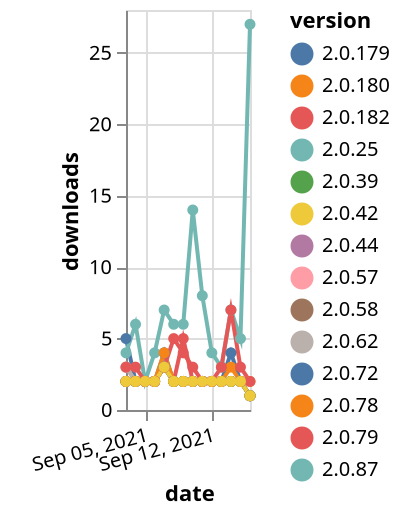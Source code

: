 {"$schema": "https://vega.github.io/schema/vega-lite/v5.json", "description": "A simple bar chart with embedded data.", "data": {"values": [{"date": "2021-09-03", "total": 640, "delta": 5, "version": "2.0.179"}, {"date": "2021-09-04", "total": 642, "delta": 2, "version": "2.0.179"}, {"date": "2021-09-05", "total": 644, "delta": 2, "version": "2.0.179"}, {"date": "2021-09-06", "total": 646, "delta": 2, "version": "2.0.179"}, {"date": "2021-09-07", "total": 650, "delta": 4, "version": "2.0.179"}, {"date": "2021-09-08", "total": 652, "delta": 2, "version": "2.0.179"}, {"date": "2021-09-09", "total": 654, "delta": 2, "version": "2.0.179"}, {"date": "2021-09-10", "total": 656, "delta": 2, "version": "2.0.179"}, {"date": "2021-09-11", "total": 658, "delta": 2, "version": "2.0.179"}, {"date": "2021-09-12", "total": 660, "delta": 2, "version": "2.0.179"}, {"date": "2021-09-13", "total": 662, "delta": 2, "version": "2.0.179"}, {"date": "2021-09-14", "total": 666, "delta": 4, "version": "2.0.179"}, {"date": "2021-09-15", "total": 668, "delta": 2, "version": "2.0.179"}, {"date": "2021-09-16", "total": 669, "delta": 1, "version": "2.0.179"}, {"date": "2021-09-03", "total": 3673, "delta": 2, "version": "2.0.72"}, {"date": "2021-09-04", "total": 3675, "delta": 2, "version": "2.0.72"}, {"date": "2021-09-05", "total": 3677, "delta": 2, "version": "2.0.72"}, {"date": "2021-09-06", "total": 3679, "delta": 2, "version": "2.0.72"}, {"date": "2021-09-07", "total": 3682, "delta": 3, "version": "2.0.72"}, {"date": "2021-09-08", "total": 3684, "delta": 2, "version": "2.0.72"}, {"date": "2021-09-09", "total": 3686, "delta": 2, "version": "2.0.72"}, {"date": "2021-09-10", "total": 3688, "delta": 2, "version": "2.0.72"}, {"date": "2021-09-11", "total": 3690, "delta": 2, "version": "2.0.72"}, {"date": "2021-09-12", "total": 3692, "delta": 2, "version": "2.0.72"}, {"date": "2021-09-13", "total": 3694, "delta": 2, "version": "2.0.72"}, {"date": "2021-09-14", "total": 3696, "delta": 2, "version": "2.0.72"}, {"date": "2021-09-15", "total": 3698, "delta": 2, "version": "2.0.72"}, {"date": "2021-09-16", "total": 3699, "delta": 1, "version": "2.0.72"}, {"date": "2021-09-03", "total": 3921, "delta": 2, "version": "2.0.79"}, {"date": "2021-09-04", "total": 3923, "delta": 2, "version": "2.0.79"}, {"date": "2021-09-05", "total": 3925, "delta": 2, "version": "2.0.79"}, {"date": "2021-09-06", "total": 3927, "delta": 2, "version": "2.0.79"}, {"date": "2021-09-07", "total": 3930, "delta": 3, "version": "2.0.79"}, {"date": "2021-09-08", "total": 3932, "delta": 2, "version": "2.0.79"}, {"date": "2021-09-09", "total": 3937, "delta": 5, "version": "2.0.79"}, {"date": "2021-09-10", "total": 3939, "delta": 2, "version": "2.0.79"}, {"date": "2021-09-11", "total": 3941, "delta": 2, "version": "2.0.79"}, {"date": "2021-09-12", "total": 3943, "delta": 2, "version": "2.0.79"}, {"date": "2021-09-13", "total": 3945, "delta": 2, "version": "2.0.79"}, {"date": "2021-09-14", "total": 3947, "delta": 2, "version": "2.0.79"}, {"date": "2021-09-15", "total": 3949, "delta": 2, "version": "2.0.79"}, {"date": "2021-09-16", "total": 3950, "delta": 1, "version": "2.0.79"}, {"date": "2021-09-03", "total": 3508, "delta": 2, "version": "2.0.25"}, {"date": "2021-09-04", "total": 3510, "delta": 2, "version": "2.0.25"}, {"date": "2021-09-05", "total": 3512, "delta": 2, "version": "2.0.25"}, {"date": "2021-09-06", "total": 3514, "delta": 2, "version": "2.0.25"}, {"date": "2021-09-07", "total": 3517, "delta": 3, "version": "2.0.25"}, {"date": "2021-09-08", "total": 3519, "delta": 2, "version": "2.0.25"}, {"date": "2021-09-09", "total": 3521, "delta": 2, "version": "2.0.25"}, {"date": "2021-09-10", "total": 3523, "delta": 2, "version": "2.0.25"}, {"date": "2021-09-11", "total": 3525, "delta": 2, "version": "2.0.25"}, {"date": "2021-09-12", "total": 3527, "delta": 2, "version": "2.0.25"}, {"date": "2021-09-13", "total": 3529, "delta": 2, "version": "2.0.25"}, {"date": "2021-09-14", "total": 3531, "delta": 2, "version": "2.0.25"}, {"date": "2021-09-15", "total": 3533, "delta": 2, "version": "2.0.25"}, {"date": "2021-09-16", "total": 3534, "delta": 1, "version": "2.0.25"}, {"date": "2021-09-03", "total": 3720, "delta": 2, "version": "2.0.44"}, {"date": "2021-09-04", "total": 3722, "delta": 2, "version": "2.0.44"}, {"date": "2021-09-05", "total": 3724, "delta": 2, "version": "2.0.44"}, {"date": "2021-09-06", "total": 3726, "delta": 2, "version": "2.0.44"}, {"date": "2021-09-07", "total": 3729, "delta": 3, "version": "2.0.44"}, {"date": "2021-09-08", "total": 3731, "delta": 2, "version": "2.0.44"}, {"date": "2021-09-09", "total": 3733, "delta": 2, "version": "2.0.44"}, {"date": "2021-09-10", "total": 3735, "delta": 2, "version": "2.0.44"}, {"date": "2021-09-11", "total": 3737, "delta": 2, "version": "2.0.44"}, {"date": "2021-09-12", "total": 3739, "delta": 2, "version": "2.0.44"}, {"date": "2021-09-13", "total": 3741, "delta": 2, "version": "2.0.44"}, {"date": "2021-09-14", "total": 3743, "delta": 2, "version": "2.0.44"}, {"date": "2021-09-15", "total": 3745, "delta": 2, "version": "2.0.44"}, {"date": "2021-09-16", "total": 3746, "delta": 1, "version": "2.0.44"}, {"date": "2021-09-03", "total": 30223, "delta": 4, "version": "2.0.87"}, {"date": "2021-09-04", "total": 30229, "delta": 6, "version": "2.0.87"}, {"date": "2021-09-05", "total": 30231, "delta": 2, "version": "2.0.87"}, {"date": "2021-09-06", "total": 30235, "delta": 4, "version": "2.0.87"}, {"date": "2021-09-07", "total": 30242, "delta": 7, "version": "2.0.87"}, {"date": "2021-09-08", "total": 30248, "delta": 6, "version": "2.0.87"}, {"date": "2021-09-09", "total": 30254, "delta": 6, "version": "2.0.87"}, {"date": "2021-09-10", "total": 30268, "delta": 14, "version": "2.0.87"}, {"date": "2021-09-11", "total": 30276, "delta": 8, "version": "2.0.87"}, {"date": "2021-09-12", "total": 30280, "delta": 4, "version": "2.0.87"}, {"date": "2021-09-13", "total": 30283, "delta": 3, "version": "2.0.87"}, {"date": "2021-09-14", "total": 30290, "delta": 7, "version": "2.0.87"}, {"date": "2021-09-15", "total": 30295, "delta": 5, "version": "2.0.87"}, {"date": "2021-09-16", "total": 30322, "delta": 27, "version": "2.0.87"}, {"date": "2021-09-03", "total": 2852, "delta": 2, "version": "2.0.58"}, {"date": "2021-09-04", "total": 2854, "delta": 2, "version": "2.0.58"}, {"date": "2021-09-05", "total": 2856, "delta": 2, "version": "2.0.58"}, {"date": "2021-09-06", "total": 2858, "delta": 2, "version": "2.0.58"}, {"date": "2021-09-07", "total": 2861, "delta": 3, "version": "2.0.58"}, {"date": "2021-09-08", "total": 2863, "delta": 2, "version": "2.0.58"}, {"date": "2021-09-09", "total": 2865, "delta": 2, "version": "2.0.58"}, {"date": "2021-09-10", "total": 2867, "delta": 2, "version": "2.0.58"}, {"date": "2021-09-11", "total": 2869, "delta": 2, "version": "2.0.58"}, {"date": "2021-09-12", "total": 2871, "delta": 2, "version": "2.0.58"}, {"date": "2021-09-13", "total": 2873, "delta": 2, "version": "2.0.58"}, {"date": "2021-09-14", "total": 2875, "delta": 2, "version": "2.0.58"}, {"date": "2021-09-15", "total": 2877, "delta": 2, "version": "2.0.58"}, {"date": "2021-09-16", "total": 2878, "delta": 1, "version": "2.0.58"}, {"date": "2021-09-03", "total": 2768, "delta": 3, "version": "2.0.57"}, {"date": "2021-09-04", "total": 2770, "delta": 2, "version": "2.0.57"}, {"date": "2021-09-05", "total": 2772, "delta": 2, "version": "2.0.57"}, {"date": "2021-09-06", "total": 2774, "delta": 2, "version": "2.0.57"}, {"date": "2021-09-07", "total": 2777, "delta": 3, "version": "2.0.57"}, {"date": "2021-09-08", "total": 2779, "delta": 2, "version": "2.0.57"}, {"date": "2021-09-09", "total": 2781, "delta": 2, "version": "2.0.57"}, {"date": "2021-09-10", "total": 2783, "delta": 2, "version": "2.0.57"}, {"date": "2021-09-11", "total": 2785, "delta": 2, "version": "2.0.57"}, {"date": "2021-09-12", "total": 2787, "delta": 2, "version": "2.0.57"}, {"date": "2021-09-13", "total": 2789, "delta": 2, "version": "2.0.57"}, {"date": "2021-09-14", "total": 2791, "delta": 2, "version": "2.0.57"}, {"date": "2021-09-15", "total": 2793, "delta": 2, "version": "2.0.57"}, {"date": "2021-09-16", "total": 2794, "delta": 1, "version": "2.0.57"}, {"date": "2021-09-03", "total": 3861, "delta": 3, "version": "2.0.62"}, {"date": "2021-09-04", "total": 3863, "delta": 2, "version": "2.0.62"}, {"date": "2021-09-05", "total": 3865, "delta": 2, "version": "2.0.62"}, {"date": "2021-09-06", "total": 3867, "delta": 2, "version": "2.0.62"}, {"date": "2021-09-07", "total": 3870, "delta": 3, "version": "2.0.62"}, {"date": "2021-09-08", "total": 3872, "delta": 2, "version": "2.0.62"}, {"date": "2021-09-09", "total": 3874, "delta": 2, "version": "2.0.62"}, {"date": "2021-09-10", "total": 3876, "delta": 2, "version": "2.0.62"}, {"date": "2021-09-11", "total": 3878, "delta": 2, "version": "2.0.62"}, {"date": "2021-09-12", "total": 3880, "delta": 2, "version": "2.0.62"}, {"date": "2021-09-13", "total": 3882, "delta": 2, "version": "2.0.62"}, {"date": "2021-09-14", "total": 3884, "delta": 2, "version": "2.0.62"}, {"date": "2021-09-15", "total": 3886, "delta": 2, "version": "2.0.62"}, {"date": "2021-09-16", "total": 3887, "delta": 1, "version": "2.0.62"}, {"date": "2021-09-03", "total": 2696, "delta": 2, "version": "2.0.78"}, {"date": "2021-09-04", "total": 2698, "delta": 2, "version": "2.0.78"}, {"date": "2021-09-05", "total": 2700, "delta": 2, "version": "2.0.78"}, {"date": "2021-09-06", "total": 2702, "delta": 2, "version": "2.0.78"}, {"date": "2021-09-07", "total": 2705, "delta": 3, "version": "2.0.78"}, {"date": "2021-09-08", "total": 2707, "delta": 2, "version": "2.0.78"}, {"date": "2021-09-09", "total": 2709, "delta": 2, "version": "2.0.78"}, {"date": "2021-09-10", "total": 2711, "delta": 2, "version": "2.0.78"}, {"date": "2021-09-11", "total": 2713, "delta": 2, "version": "2.0.78"}, {"date": "2021-09-12", "total": 2715, "delta": 2, "version": "2.0.78"}, {"date": "2021-09-13", "total": 2717, "delta": 2, "version": "2.0.78"}, {"date": "2021-09-14", "total": 2719, "delta": 2, "version": "2.0.78"}, {"date": "2021-09-15", "total": 2721, "delta": 2, "version": "2.0.78"}, {"date": "2021-09-16", "total": 2722, "delta": 1, "version": "2.0.78"}, {"date": "2021-09-03", "total": 2785, "delta": 2, "version": "2.0.39"}, {"date": "2021-09-04", "total": 2787, "delta": 2, "version": "2.0.39"}, {"date": "2021-09-05", "total": 2789, "delta": 2, "version": "2.0.39"}, {"date": "2021-09-06", "total": 2791, "delta": 2, "version": "2.0.39"}, {"date": "2021-09-07", "total": 2794, "delta": 3, "version": "2.0.39"}, {"date": "2021-09-08", "total": 2796, "delta": 2, "version": "2.0.39"}, {"date": "2021-09-09", "total": 2798, "delta": 2, "version": "2.0.39"}, {"date": "2021-09-10", "total": 2800, "delta": 2, "version": "2.0.39"}, {"date": "2021-09-11", "total": 2802, "delta": 2, "version": "2.0.39"}, {"date": "2021-09-12", "total": 2804, "delta": 2, "version": "2.0.39"}, {"date": "2021-09-13", "total": 2806, "delta": 2, "version": "2.0.39"}, {"date": "2021-09-14", "total": 2808, "delta": 2, "version": "2.0.39"}, {"date": "2021-09-15", "total": 2810, "delta": 2, "version": "2.0.39"}, {"date": "2021-09-16", "total": 2811, "delta": 1, "version": "2.0.39"}, {"date": "2021-09-03", "total": 457, "delta": 2, "version": "2.0.180"}, {"date": "2021-09-04", "total": 459, "delta": 2, "version": "2.0.180"}, {"date": "2021-09-05", "total": 461, "delta": 2, "version": "2.0.180"}, {"date": "2021-09-06", "total": 463, "delta": 2, "version": "2.0.180"}, {"date": "2021-09-07", "total": 467, "delta": 4, "version": "2.0.180"}, {"date": "2021-09-08", "total": 469, "delta": 2, "version": "2.0.180"}, {"date": "2021-09-09", "total": 471, "delta": 2, "version": "2.0.180"}, {"date": "2021-09-10", "total": 473, "delta": 2, "version": "2.0.180"}, {"date": "2021-09-11", "total": 475, "delta": 2, "version": "2.0.180"}, {"date": "2021-09-12", "total": 477, "delta": 2, "version": "2.0.180"}, {"date": "2021-09-13", "total": 479, "delta": 2, "version": "2.0.180"}, {"date": "2021-09-14", "total": 482, "delta": 3, "version": "2.0.180"}, {"date": "2021-09-15", "total": 484, "delta": 2, "version": "2.0.180"}, {"date": "2021-09-16", "total": 486, "delta": 2, "version": "2.0.180"}, {"date": "2021-09-03", "total": 415, "delta": 3, "version": "2.0.182"}, {"date": "2021-09-04", "total": 418, "delta": 3, "version": "2.0.182"}, {"date": "2021-09-05", "total": 420, "delta": 2, "version": "2.0.182"}, {"date": "2021-09-06", "total": 422, "delta": 2, "version": "2.0.182"}, {"date": "2021-09-07", "total": 425, "delta": 3, "version": "2.0.182"}, {"date": "2021-09-08", "total": 430, "delta": 5, "version": "2.0.182"}, {"date": "2021-09-09", "total": 434, "delta": 4, "version": "2.0.182"}, {"date": "2021-09-10", "total": 437, "delta": 3, "version": "2.0.182"}, {"date": "2021-09-11", "total": 439, "delta": 2, "version": "2.0.182"}, {"date": "2021-09-12", "total": 441, "delta": 2, "version": "2.0.182"}, {"date": "2021-09-13", "total": 444, "delta": 3, "version": "2.0.182"}, {"date": "2021-09-14", "total": 451, "delta": 7, "version": "2.0.182"}, {"date": "2021-09-15", "total": 454, "delta": 3, "version": "2.0.182"}, {"date": "2021-09-16", "total": 456, "delta": 2, "version": "2.0.182"}, {"date": "2021-09-03", "total": 2821, "delta": 2, "version": "2.0.42"}, {"date": "2021-09-04", "total": 2823, "delta": 2, "version": "2.0.42"}, {"date": "2021-09-05", "total": 2825, "delta": 2, "version": "2.0.42"}, {"date": "2021-09-06", "total": 2827, "delta": 2, "version": "2.0.42"}, {"date": "2021-09-07", "total": 2830, "delta": 3, "version": "2.0.42"}, {"date": "2021-09-08", "total": 2832, "delta": 2, "version": "2.0.42"}, {"date": "2021-09-09", "total": 2834, "delta": 2, "version": "2.0.42"}, {"date": "2021-09-10", "total": 2836, "delta": 2, "version": "2.0.42"}, {"date": "2021-09-11", "total": 2838, "delta": 2, "version": "2.0.42"}, {"date": "2021-09-12", "total": 2840, "delta": 2, "version": "2.0.42"}, {"date": "2021-09-13", "total": 2842, "delta": 2, "version": "2.0.42"}, {"date": "2021-09-14", "total": 2844, "delta": 2, "version": "2.0.42"}, {"date": "2021-09-15", "total": 2846, "delta": 2, "version": "2.0.42"}, {"date": "2021-09-16", "total": 2847, "delta": 1, "version": "2.0.42"}]}, "width": "container", "mark": {"type": "line", "point": {"filled": true}}, "encoding": {"x": {"field": "date", "type": "temporal", "timeUnit": "yearmonthdate", "title": "date", "axis": {"labelAngle": -15}}, "y": {"field": "delta", "type": "quantitative", "title": "downloads"}, "color": {"field": "version", "type": "nominal"}, "tooltip": {"field": "delta"}}}